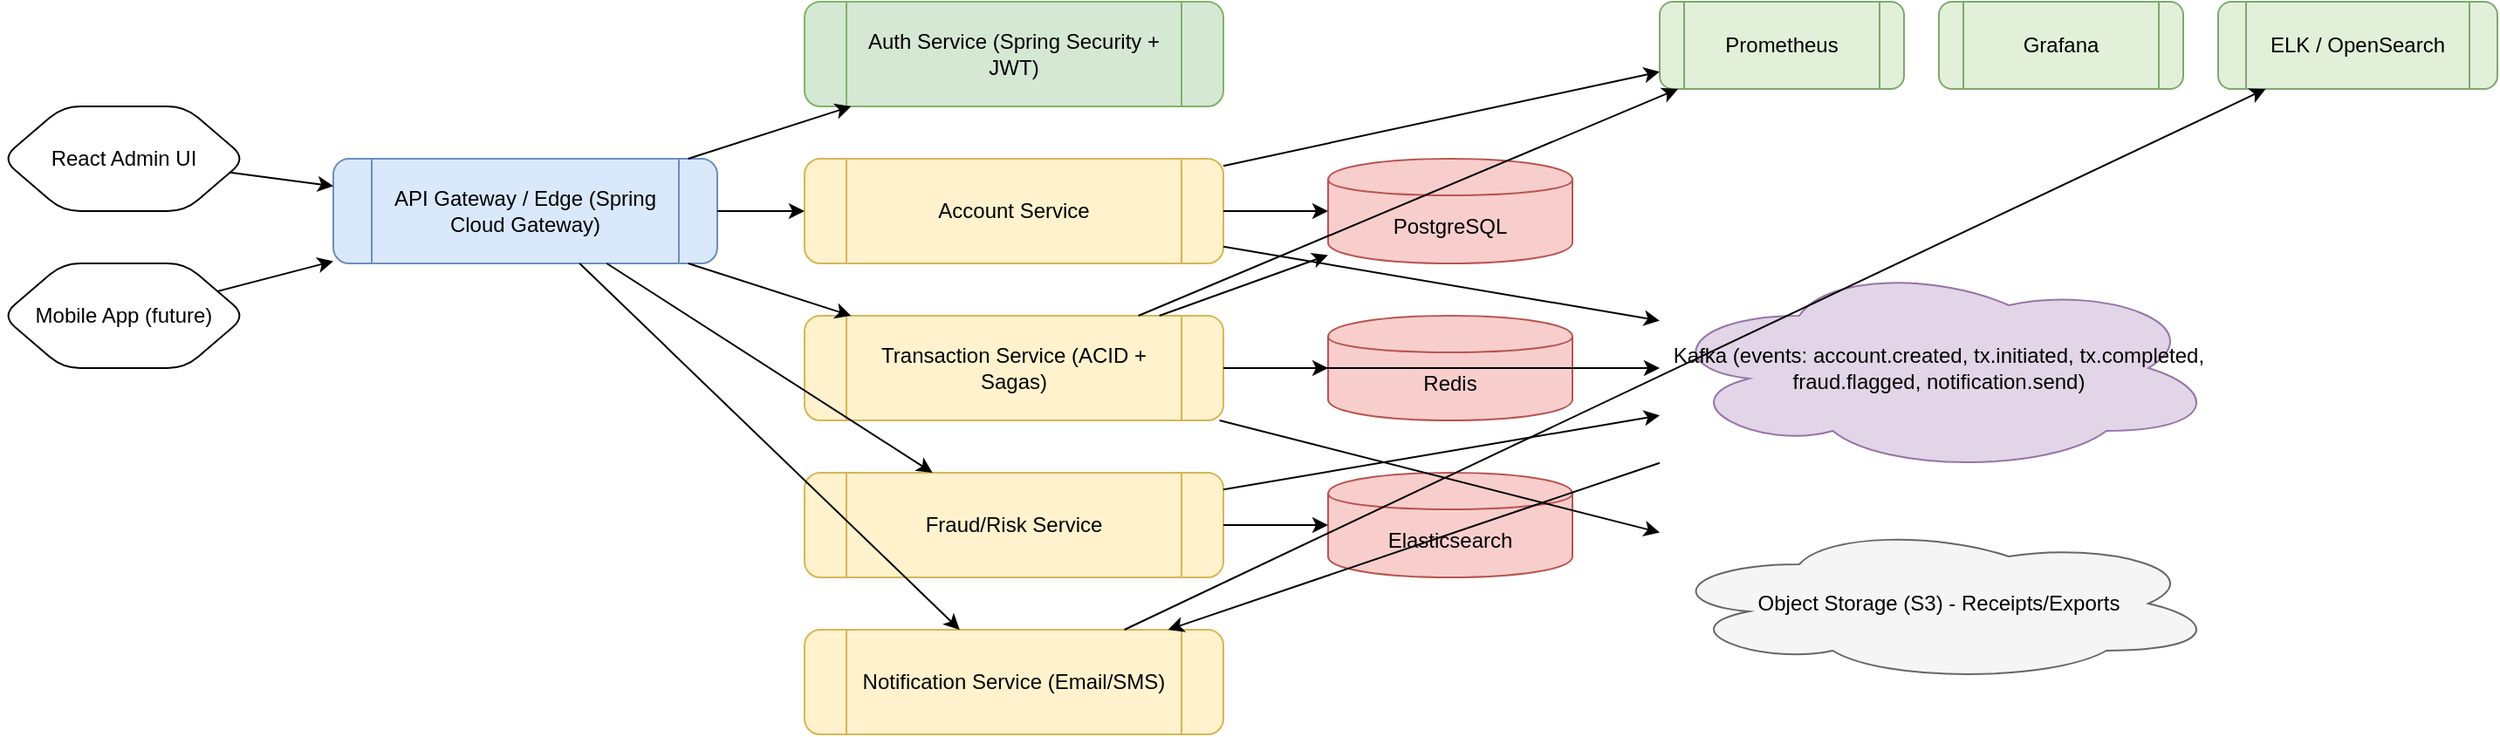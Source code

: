 <mxfile version="22.1.3">
  <diagram id="finpay-arch" name="FinPay Architecture">
    <mxGraphModel dx="1420" dy="794" grid="1" gridSize="10" guides="1" tooltips="1" connect="1" arrows="1" fold="1" page="1" pageScale="1" pageWidth="1920" pageHeight="1080">
      <root>
        <mxCell id="0"/>
        <mxCell id="1" parent="0"/>

        <!-- External -->
        <mxCell id="user" value="React Admin UI" style="shape=hexagon;perimeter=hexagonPerimeter;whiteSpace=wrap;html=1;rounded=1;shadow=0;align=center;fontSize=12;" vertex="1" parent="1">
          <mxGeometry x="60" y="120" width="140" height="60" as="geometry"/>
        </mxCell>

        <mxCell id="mobile" value="Mobile App (future)" style="shape=hexagon;perimeter=hexagonPerimeter;whiteSpace=wrap;html=1;rounded=1;shadow=0;align=center;fontSize=12;" vertex="1" parent="1">
          <mxGeometry x="60" y="210" width="140" height="60" as="geometry"/>
        </mxCell>

        <!-- API Gateway -->
        <mxCell id="api-gw" value="API Gateway / Edge (Spring Cloud Gateway)" style="shape=process;whiteSpace=wrap;html=1;rounded=1;align=center;fontSize=12;fillColor=#dae8fc;strokeColor=#6c8ebf;" vertex="1" parent="1">
          <mxGeometry x="250" y="150" width="220" height="60" as="geometry"/>
        </mxCell>

        <!-- Auth -->
        <mxCell id="auth" value="Auth Service (Spring Security + JWT)" style="shape=process;whiteSpace=wrap;html=1;rounded=1;align=center;fontSize=12;fillColor=#d5e8d4;strokeColor=#82b366;" vertex="1" parent="1">
          <mxGeometry x="520" y="60" width="240" height="60" as="geometry"/>
        </mxCell>

        <!-- Account -->
        <mxCell id="account" value="Account Service" style="shape=process;whiteSpace=wrap;html=1;rounded=1;align=center;fontSize=12;fillColor=#fff2cc;strokeColor=#d6b656;" vertex="1" parent="1">
          <mxGeometry x="520" y="150" width="240" height="60" as="geometry"/>
        </mxCell>

        <!-- Transaction -->
        <mxCell id="tx" value="Transaction Service (ACID + Sagas)" style="shape=process;whiteSpace=wrap;html=1;rounded=1;align=center;fontSize=12;fillColor=#fff2cc;strokeColor=#d6b656;" vertex="1" parent="1">
          <mxGeometry x="520" y="240" width="240" height="60" as="geometry"/>
        </mxCell>

        <!-- Fraud -->
        <mxCell id="fraud" value="Fraud/Risk Service" style="shape=process;whiteSpace=wrap;html=1;rounded=1;align=center;fontSize=12;fillColor=#fff2cc;strokeColor=#d6b656;" vertex="1" parent="1">
          <mxGeometry x="520" y="330" width="240" height="60" as="geometry"/>
        </mxCell>

        <!-- Notification -->
        <mxCell id="notify" value="Notification Service (Email/SMS)" style="shape=process;whiteSpace=wrap;html=1;rounded=1;align=center;fontSize=12;fillColor=#fff2cc;strokeColor=#d6b656;" vertex="1" parent="1">
          <mxGeometry x="520" y="420" width="240" height="60" as="geometry"/>
        </mxCell>

        <!-- Databases -->
        <mxCell id="pg" value="PostgreSQL" style="shape=cylinder;whiteSpace=wrap;html=1;boundedLbl=1;align=center;fontSize=12;fillColor=#f8cecc;strokeColor=#b85450;" vertex="1" parent="1">
          <mxGeometry x="820" y="150" width="140" height="60" as="geometry"/>
        </mxCell>

        <mxCell id="redis" value="Redis" style="shape=cylinder;whiteSpace=wrap;html=1;boundedLbl=1;align=center;fontSize=12;fillColor=#f8cecc;strokeColor=#b85450;" vertex="1" parent="1">
          <mxGeometry x="820" y="240" width="140" height="60" as="geometry"/>
        </mxCell>

        <mxCell id="es" value="Elasticsearch" style="shape=cylinder;whiteSpace=wrap;html=1;boundedLbl=1;align=center;fontSize=12;fillColor=#f8cecc;strokeColor=#b85450;" vertex="1" parent="1">
          <mxGeometry x="820" y="330" width="140" height="60" as="geometry"/>
        </mxCell>

        <!-- Kafka -->
        <mxCell id="kafka" value="Kafka (events: account.created, tx.initiated, tx.completed, fraud.flagged, notification.send)" style="shape=cloud;whiteSpace=wrap;html=1;align=center;fontSize=12;fillColor=#e1d5e7;strokeColor=#9673a6;" vertex="1" parent="1">
          <mxGeometry x="1010" y="210" width="320" height="120" as="geometry"/>
        </mxCell>

        <!-- Observability -->
        <mxCell id="prom" value="Prometheus" style="shape=process;whiteSpace=wrap;html=1;rounded=1;align=center;fontSize=12;fillColor=#e2f0d9;strokeColor=#7ea86f;" vertex="1" parent="1">
          <mxGeometry x="1010" y="60" width="140" height="50" as="geometry"/>
        </mxCell>

        <mxCell id="graf" value="Grafana" style="shape=process;whiteSpace=wrap;html=1;rounded=1;align=center;fontSize=12;fillColor=#e2f0d9;strokeColor=#7ea86f;" vertex="1" parent="1">
          <mxGeometry x="1170" y="60" width="140" height="50" as="geometry"/>
        </mxCell>

        <mxCell id="elk" value="ELK / OpenSearch" style="shape=process;whiteSpace=wrap;html=1;rounded=1;align=center;fontSize=12;fillColor=#e2f0d9;strokeColor=#7ea86f;" vertex="1" parent="1">
          <mxGeometry x="1330" y="60" width="160" height="50" as="geometry"/>
        </mxCell>

        <!-- S3 -->
        <mxCell id="s3" value="Object Storage (S3) - Receipts/Exports" style="shape=cloud;whiteSpace=wrap;html=1;align=center;fontSize=12;fillColor=#f5f5f5;strokeColor=#666666;" vertex="1" parent="1">
          <mxGeometry x="1010" y="360" width="320" height="90" as="geometry"/>
        </mxCell>

        <!-- Edges -->
        <mxCell id="e1" edge="1" parent="1" source="user" target="api-gw"><mxGeometry relative="1" as="geometry"/></mxCell>
        <mxCell id="e2" edge="1" parent="1" source="mobile" target="api-gw"><mxGeometry relative="1" as="geometry"/></mxCell>

        <mxCell id="e3" edge="1" parent="1" source="api-gw" target="auth"><mxGeometry relative="1" as="geometry"/></mxCell>
        <mxCell id="e4" edge="1" parent="1" source="api-gw" target="account"><mxGeometry relative="1" as="geometry"/></mxCell>
        <mxCell id="e5" edge="1" parent="1" source="api-gw" target="tx"><mxGeometry relative="1" as="geometry"/></mxCell>
        <mxCell id="e6" edge="1" parent="1" source="api-gw" target="fraud"><mxGeometry relative="1" as="geometry"/></mxCell>
        <mxCell id="e7" edge="1" parent="1" source="api-gw" target="notify"><mxGeometry relative="1" as="geometry"/></mxCell>

        <mxCell id="e8" edge="1" parent="1" source="account" target="pg"><mxGeometry relative="1" as="geometry"/></mxCell>
        <mxCell id="e9" edge="1" parent="1" source="tx" target="pg"><mxGeometry relative="1" as="geometry"/></mxCell>
        <mxCell id="e10" edge="1" parent="1" source="tx" target="redis"><mxGeometry relative="1" as="geometry"/></mxCell>
        <mxCell id="e11" edge="1" parent="1" source="fraud" target="es"><mxGeometry relative="1" as="geometry"/></mxCell>

        <mxCell id="e12" edge="1" parent="1" source="account" target="kafka"><mxGeometry relative="1" as="geometry"/></mxCell>
        <mxCell id="e13" edge="1" parent="1" source="tx" target="kafka"><mxGeometry relative="1" as="geometry"/></mxCell>
        <mxCell id="e14" edge="1" parent="1" source="fraud" target="kafka"><mxGeometry relative="1" as="geometry"/></mxCell>
        <mxCell id="e15" edge="1" parent="1" source="kafka" target="notify"><mxGeometry relative="1" as="geometry"/></mxCell>

        <mxCell id="e16" edge="1" parent="1" source="tx" target="s3"><mxGeometry relative="1" as="geometry"/></mxCell>

        <mxCell id="e17" edge="1" parent="1" source="account" target="prom"><mxGeometry relative="1" as="geometry"/></mxCell>
        <mxCell id="e18" edge="1" parent="1" source="tx" target="prom"><mxGeometry relative="1" as="geometry"/></mxCell>
        <mxCell id="e19" edge="1" parent="1" source="notify" target="elk"><mxGeometry relative="1" as="geometry"/></mxCell>
      </root>
    </mxGraphModel>
  </diagram>
</mxfile>
